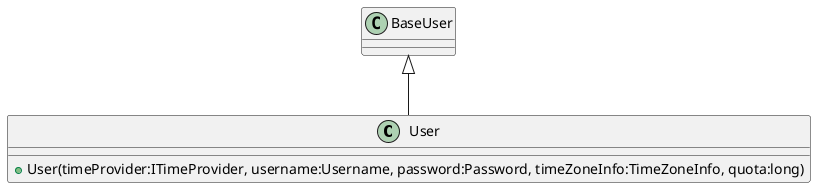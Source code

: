 @startuml
class User {
    + User(timeProvider:ITimeProvider, username:Username, password:Password, timeZoneInfo:TimeZoneInfo, quota:long)
}
BaseUser <|-- User
@enduml
